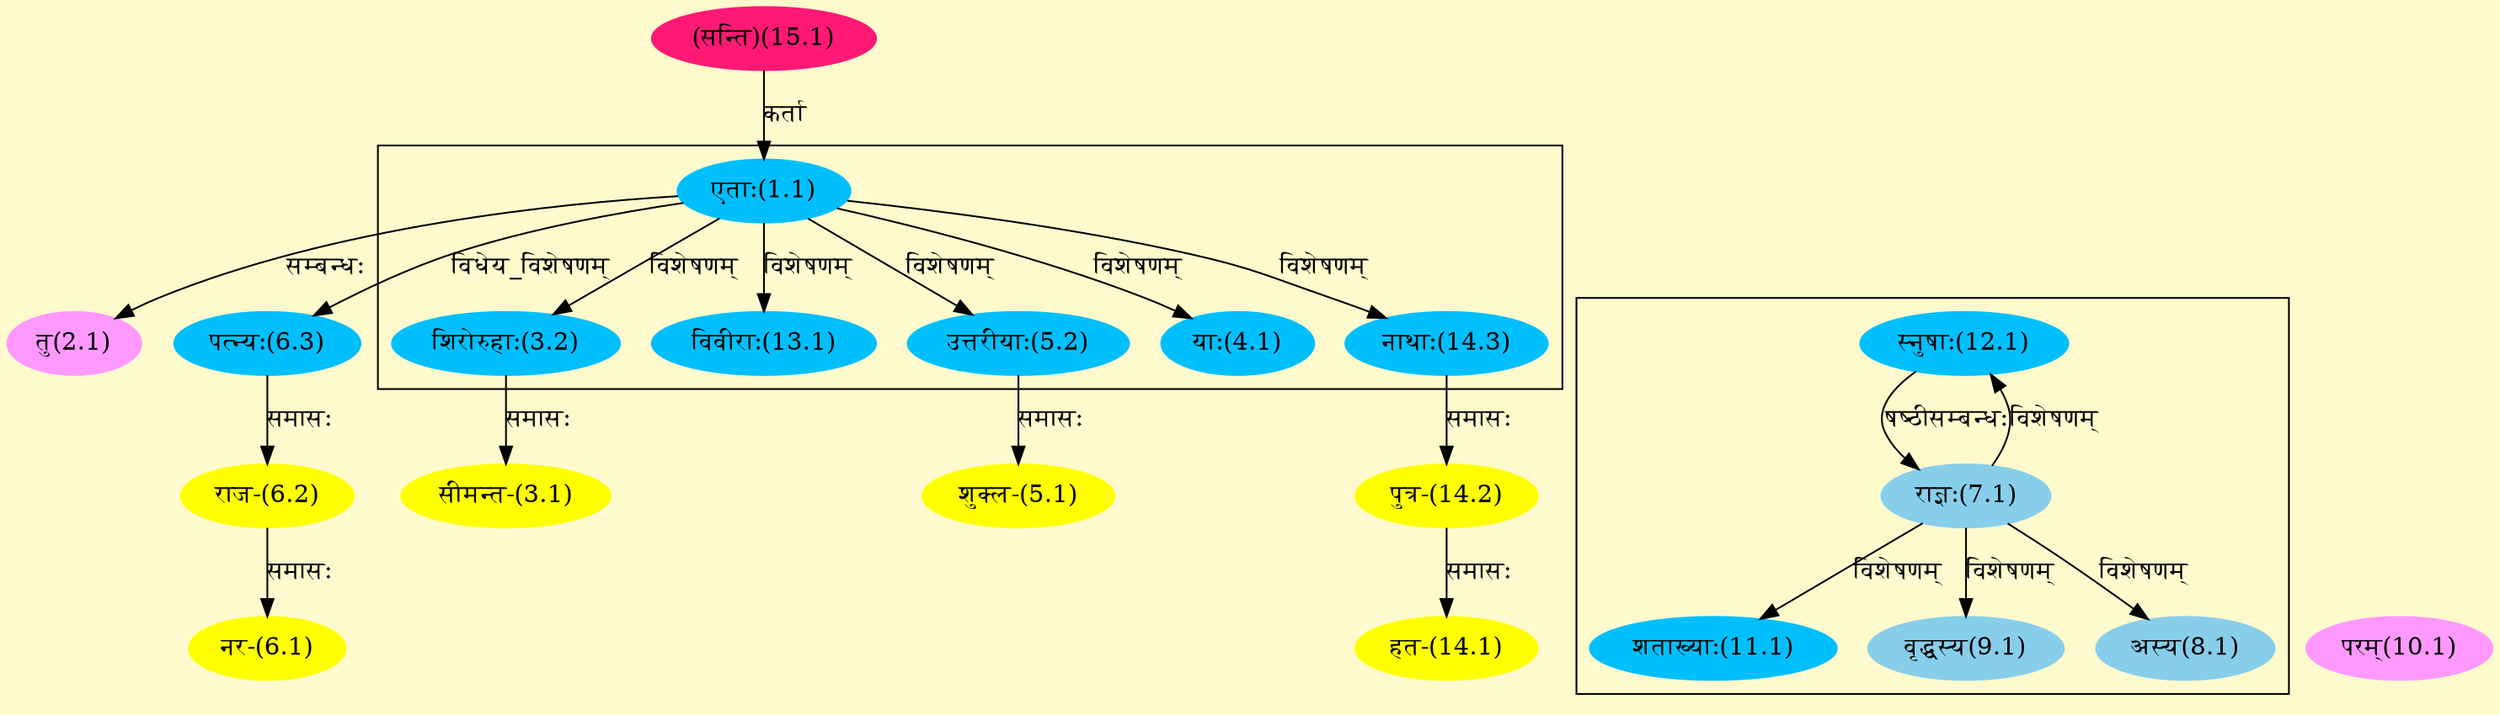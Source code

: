 digraph G{
rankdir=BT;
 compound=true;
 bgcolor="lemonchiffon1";

subgraph cluster_1{
Node3_2 [style=filled, color="#00BFFF" label = "शिरोरुहाः(3.2)"]
Node1_1 [style=filled, color="#00BFFF" label = "एताः(1.1)"]
Node4_1 [style=filled, color="#00BFFF" label = "याः(4.1)"]
Node5_2 [style=filled, color="#00BFFF" label = "उत्तरीयाः(5.2)"]
Node13_1 [style=filled, color="#00BFFF" label = "विवीराः(13.1)"]
Node14_3 [style=filled, color="#00BFFF" label = "नाथाः(14.3)"]

}

subgraph cluster_2{
Node8_1 [style=filled, color="#87CEEB" label = "अस्य(8.1)"]
Node7_1 [style=filled, color="#87CEEB" label = "राज्ञः(7.1)"]
Node9_1 [style=filled, color="#87CEEB" label = "वृद्धस्य(9.1)"]
Node11_1 [style=filled, color="#00BFFF" label = "शताख्याः(11.1)"]
Node12_1 [style=filled, color="#00BFFF" label = "स्नुषाः(12.1)"]

}
Node1_1 [style=filled, color="#00BFFF" label = "एताः(1.1)"]
Node15_1 [style=filled, color="#FF1975" label = "(सन्ति)(15.1)"]
Node2_1 [style=filled, color="#FF99FF" label = "तु(2.1)"]
Node3_1 [style=filled, color="#FFFF00" label = "सीमन्त-(3.1)"]
Node3_2 [style=filled, color="#00BFFF" label = "शिरोरुहाः(3.2)"]
Node5_1 [style=filled, color="#FFFF00" label = "शुक्ल-(5.1)"]
Node5_2 [style=filled, color="#00BFFF" label = "उत्तरीयाः(5.2)"]
Node6_1 [style=filled, color="#FFFF00" label = "नर-(6.1)"]
Node6_2 [style=filled, color="#FFFF00" label = "राज-(6.2)"]
Node6_3 [style=filled, color="#00BFFF" label = "पत्न्यः(6.3)"]
Node7_1 [style=filled, color="#87CEEB" label = "राज्ञः(7.1)"]
Node12_1 [style=filled, color="#00BFFF" label = "स्नुषाः(12.1)"]
Node10_1 [style=filled, color="#FF99FF" label = "परम्(10.1)"]
Node [style=filled, color="" label = "()"]
Node14_1 [style=filled, color="#FFFF00" label = "हत-(14.1)"]
Node14_2 [style=filled, color="#FFFF00" label = "पुत्र-(14.2)"]
Node14_3 [style=filled, color="#00BFFF" label = "नाथाः(14.3)"]
/* Start of Relations section */

Node1_1 -> Node15_1 [  label="कर्ता"  dir="back" ]
Node2_1 -> Node1_1 [  label="सम्बन्धः"  dir="back" ]
Node3_1 -> Node3_2 [  label="समासः"  dir="back" ]
Node3_2 -> Node1_1 [  label="विशेषणम्"  dir="back" ]
Node4_1 -> Node1_1 [  label="विशेषणम्"  dir="back" ]
Node5_1 -> Node5_2 [  label="समासः"  dir="back" ]
Node5_2 -> Node1_1 [  label="विशेषणम्"  dir="back" ]
Node6_1 -> Node6_2 [  label="समासः"  dir="back" ]
Node6_2 -> Node6_3 [  label="समासः"  dir="back" ]
Node6_3 -> Node1_1 [  label="विधेय_विशेषणम्"  dir="back" ]
Node7_1 -> Node12_1 [  label="षष्ठीसम्बन्धः"  dir="back" ]
Node8_1 -> Node7_1 [  label="विशेषणम्"  dir="back" ]
Node9_1 -> Node7_1 [  label="विशेषणम्"  dir="back" ]
Node11_1 -> Node7_1 [  label="विशेषणम्"  dir="back" ]
Node12_1 -> Node7_1 [  label="विशेषणम्"  dir="back" ]
Node13_1 -> Node1_1 [  label="विशेषणम्"  dir="back" ]
Node14_1 -> Node14_2 [  label="समासः"  dir="back" ]
Node14_2 -> Node14_3 [  label="समासः"  dir="back" ]
Node14_3 -> Node1_1 [  label="विशेषणम्"  dir="back" ]
}
